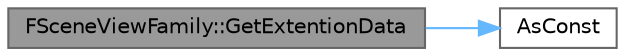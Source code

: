 digraph "FSceneViewFamily::GetExtentionData"
{
 // INTERACTIVE_SVG=YES
 // LATEX_PDF_SIZE
  bgcolor="transparent";
  edge [fontname=Helvetica,fontsize=10,labelfontname=Helvetica,labelfontsize=10];
  node [fontname=Helvetica,fontsize=10,shape=box,height=0.2,width=0.4];
  rankdir="LR";
  Node1 [id="Node000001",label="FSceneViewFamily::GetExtentionData",height=0.2,width=0.4,color="gray40", fillcolor="grey60", style="filled", fontcolor="black",tooltip=" "];
  Node1 -> Node2 [id="edge1_Node000001_Node000002",color="steelblue1",style="solid",tooltip=" "];
  Node2 [id="Node000002",label="AsConst",height=0.2,width=0.4,color="grey40", fillcolor="white", style="filled",URL="$d4/d24/UnrealTemplate_8h.html#a4af45bd1940c8d8789e71b54b8300f3e",tooltip="Returns a non-const reference type as const."];
}
